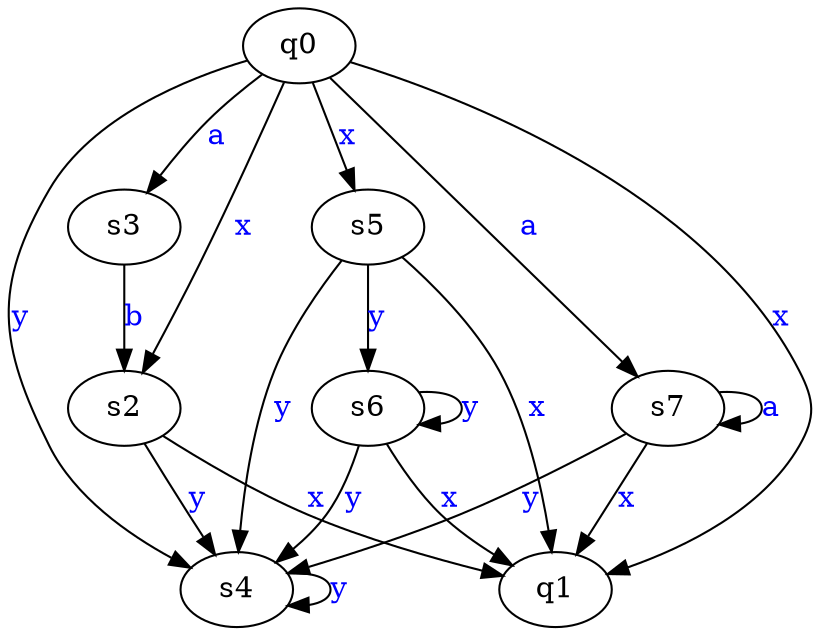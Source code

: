 digraph G {
	"s4"->"s4"[ label=<<font color="blue">y</font>> ];
	"q0"->"s5"[ label=<<font color="blue">x</font>> ];
	"q0"->"s2"[ label=<<font color="blue">x</font>> ];
	"q0"->"q1"[ label=<<font color="blue">x</font>> ];
	"q0"->"s4"[ label=<<font color="blue">y</font>> ];
	"q0"->"s3"[ label=<<font color="blue">a</font>> ];
	"s2"->"q1"[ label=<<font color="blue">x</font>> ];
	"s2"->"s4"[ label=<<font color="blue">y</font>> ];
	"s3"->"s2"[ label=<<font color="blue">b</font>> ];
	"s5"->"s6"[ label=<<font color="blue">y</font>> ];
	"s6"->"s6"[ label=<<font color="blue">y</font>> ];
	"s7"->"q1"[ label=<<font color="blue">x</font>> ];
	"s6"->"s4"[ label=<<font color="blue">y</font>> ];
	"s7"->"s7"[ label=<<font color="blue">a</font>> ];
	"q0"->"s7"[ label=<<font color="blue">a</font>> ];
	"s5"->"s4"[ label=<<font color="blue">y</font>> ];
	"s5"->"q1"[ label=<<font color="blue">x</font>> ];
	"s6"->"q1"[ label=<<font color="blue">x</font>> ];
	"s7"->"s4"[ label=<<font color="blue">y</font>> ];
	"q0";
	"q1";
	"s2";
	"s3";
	"s4";
	"s5";
	"s6";
	"s7";

}
